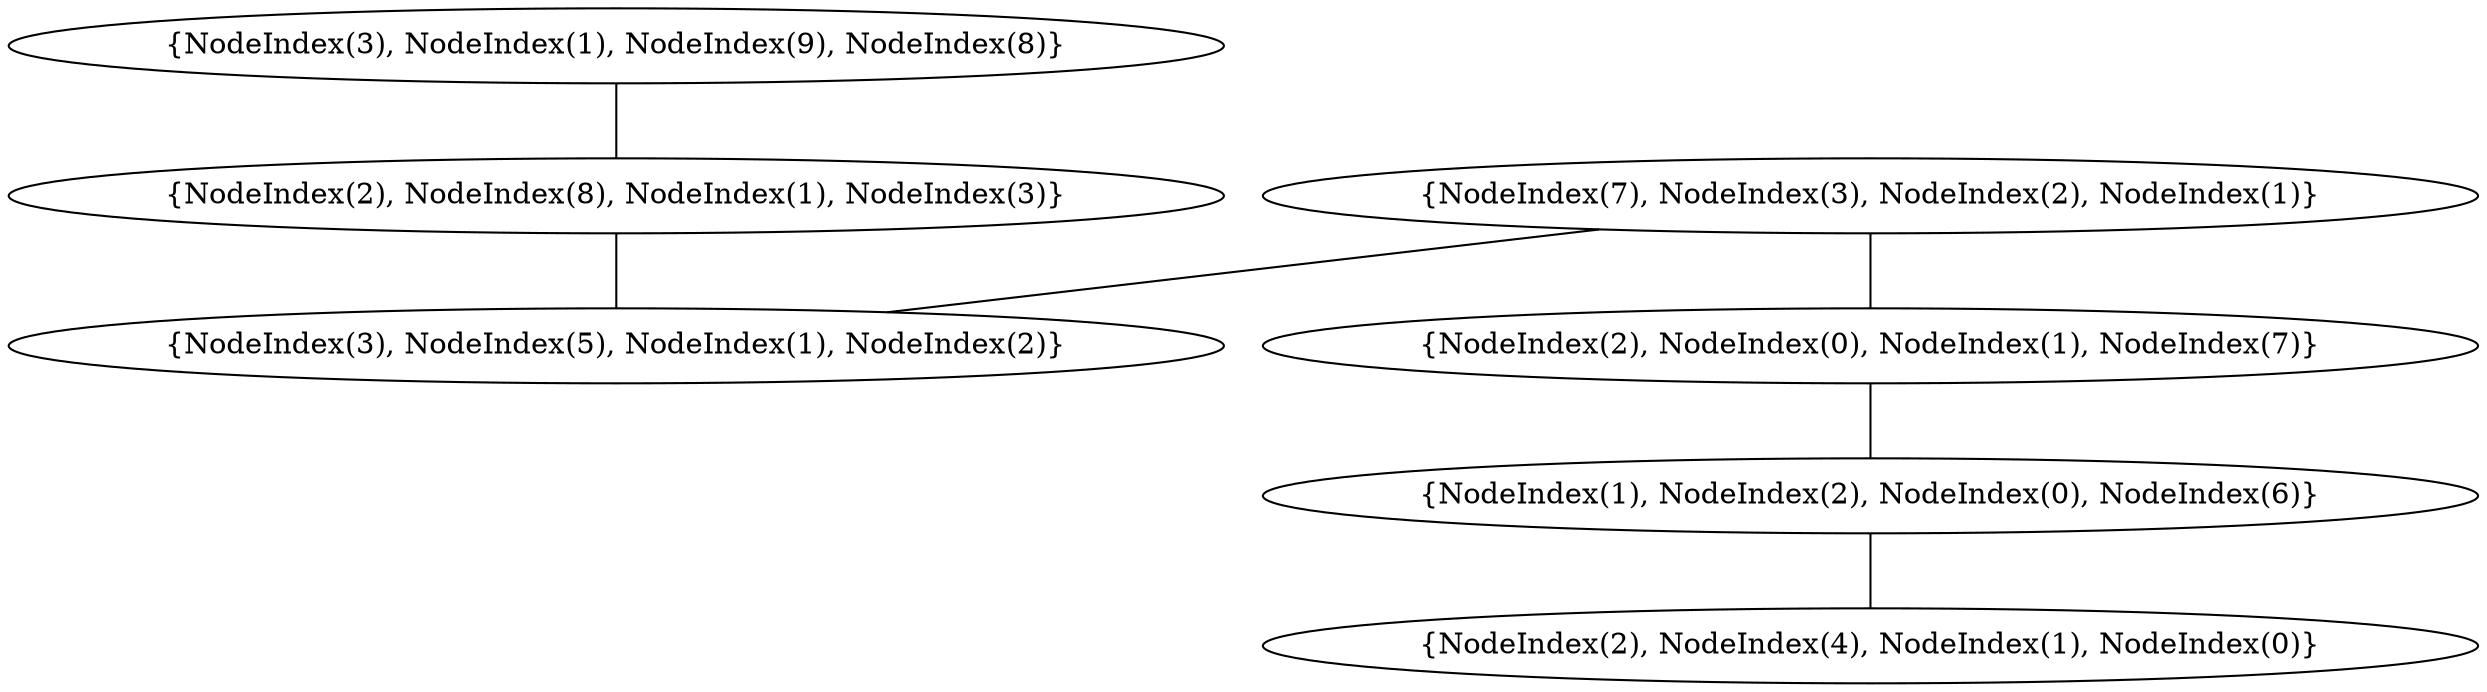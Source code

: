 graph {
    0 [ label = "{NodeIndex(2), NodeIndex(4), NodeIndex(1), NodeIndex(0)}" ]
    1 [ label = "{NodeIndex(1), NodeIndex(2), NodeIndex(0), NodeIndex(6)}" ]
    2 [ label = "{NodeIndex(3), NodeIndex(5), NodeIndex(1), NodeIndex(2)}" ]
    3 [ label = "{NodeIndex(2), NodeIndex(8), NodeIndex(1), NodeIndex(3)}" ]
    4 [ label = "{NodeIndex(3), NodeIndex(1), NodeIndex(9), NodeIndex(8)}" ]
    5 [ label = "{NodeIndex(2), NodeIndex(0), NodeIndex(1), NodeIndex(7)}" ]
    6 [ label = "{NodeIndex(7), NodeIndex(3), NodeIndex(2), NodeIndex(1)}" ]
    1 -- 0 [ ]
    3 -- 2 [ ]
    4 -- 3 [ ]
    6 -- 5 [ ]
    5 -- 1 [ ]
    6 -- 2 [ ]
}
